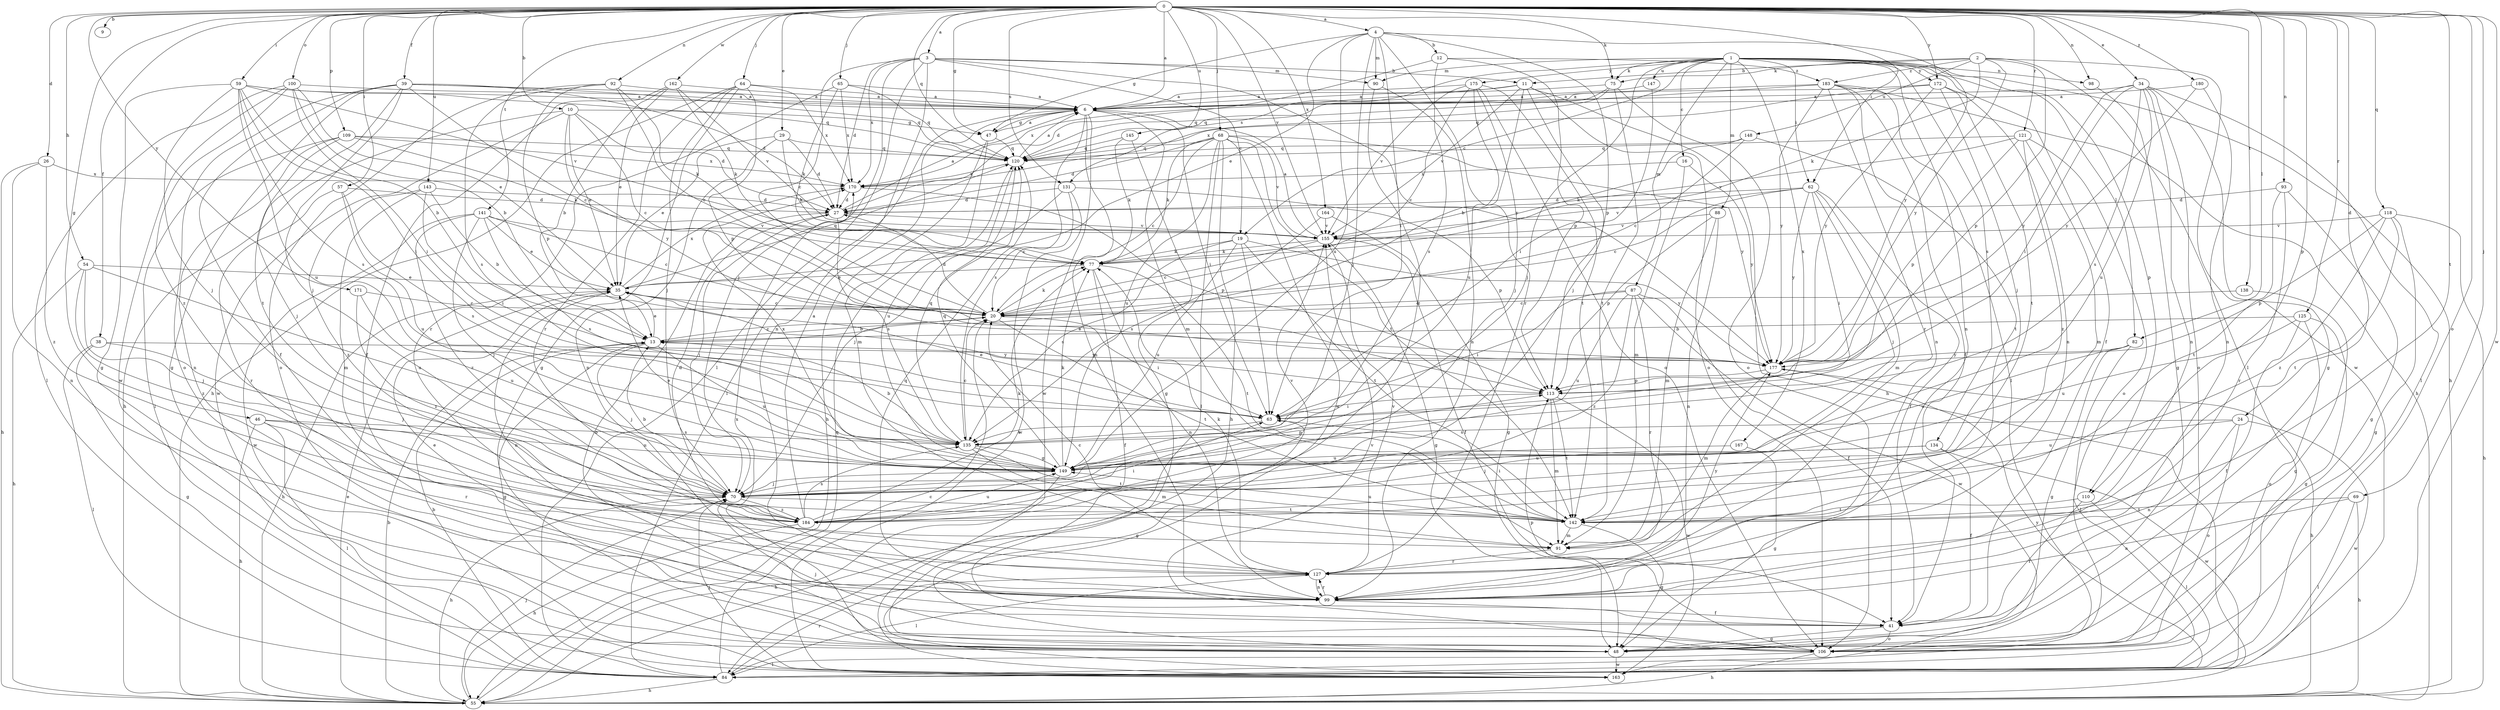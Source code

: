 strict digraph  {
0;
1;
2;
3;
4;
6;
9;
10;
11;
12;
13;
16;
19;
20;
24;
26;
27;
29;
34;
35;
38;
39;
41;
46;
47;
48;
54;
55;
57;
59;
62;
63;
64;
65;
68;
69;
70;
75;
77;
82;
84;
87;
88;
90;
91;
92;
93;
98;
99;
100;
106;
109;
110;
113;
118;
120;
121;
125;
127;
131;
134;
135;
138;
141;
142;
143;
145;
147;
148;
149;
155;
162;
163;
164;
167;
170;
171;
172;
175;
177;
180;
183;
184;
0 -> 3  [label=a];
0 -> 4  [label=a];
0 -> 6  [label=a];
0 -> 9  [label=b];
0 -> 10  [label=b];
0 -> 24  [label=d];
0 -> 26  [label=d];
0 -> 29  [label=e];
0 -> 34  [label=e];
0 -> 38  [label=f];
0 -> 39  [label=f];
0 -> 46  [label=g];
0 -> 47  [label=g];
0 -> 54  [label=h];
0 -> 57  [label=i];
0 -> 59  [label=i];
0 -> 62  [label=i];
0 -> 64  [label=j];
0 -> 65  [label=j];
0 -> 68  [label=j];
0 -> 69  [label=j];
0 -> 75  [label=k];
0 -> 82  [label=l];
0 -> 92  [label=n];
0 -> 93  [label=n];
0 -> 98  [label=n];
0 -> 100  [label=o];
0 -> 106  [label=o];
0 -> 109  [label=p];
0 -> 110  [label=p];
0 -> 118  [label=q];
0 -> 120  [label=q];
0 -> 121  [label=r];
0 -> 125  [label=r];
0 -> 131  [label=s];
0 -> 138  [label=t];
0 -> 141  [label=t];
0 -> 142  [label=t];
0 -> 143  [label=u];
0 -> 145  [label=u];
0 -> 155  [label=v];
0 -> 162  [label=w];
0 -> 163  [label=w];
0 -> 164  [label=x];
0 -> 171  [label=y];
0 -> 172  [label=y];
0 -> 180  [label=z];
1 -> 16  [label=c];
1 -> 19  [label=c];
1 -> 41  [label=f];
1 -> 55  [label=h];
1 -> 62  [label=i];
1 -> 70  [label=j];
1 -> 75  [label=k];
1 -> 82  [label=l];
1 -> 87  [label=m];
1 -> 88  [label=m];
1 -> 90  [label=m];
1 -> 98  [label=n];
1 -> 99  [label=n];
1 -> 110  [label=p];
1 -> 131  [label=s];
1 -> 134  [label=s];
1 -> 147  [label=u];
1 -> 167  [label=x];
1 -> 172  [label=y];
1 -> 175  [label=y];
2 -> 11  [label=b];
2 -> 75  [label=k];
2 -> 77  [label=k];
2 -> 84  [label=l];
2 -> 113  [label=p];
2 -> 148  [label=u];
2 -> 163  [label=w];
2 -> 177  [label=y];
2 -> 183  [label=z];
3 -> 11  [label=b];
3 -> 19  [label=c];
3 -> 20  [label=c];
3 -> 27  [label=d];
3 -> 70  [label=j];
3 -> 84  [label=l];
3 -> 90  [label=m];
3 -> 99  [label=n];
3 -> 170  [label=x];
3 -> 177  [label=y];
4 -> 12  [label=b];
4 -> 35  [label=e];
4 -> 47  [label=g];
4 -> 63  [label=i];
4 -> 70  [label=j];
4 -> 90  [label=m];
4 -> 113  [label=p];
4 -> 127  [label=r];
4 -> 149  [label=u];
4 -> 177  [label=y];
6 -> 47  [label=g];
6 -> 63  [label=i];
6 -> 84  [label=l];
6 -> 91  [label=m];
6 -> 99  [label=n];
6 -> 135  [label=s];
6 -> 163  [label=w];
10 -> 20  [label=c];
10 -> 27  [label=d];
10 -> 35  [label=e];
10 -> 47  [label=g];
10 -> 55  [label=h];
10 -> 163  [label=w];
10 -> 177  [label=y];
11 -> 6  [label=a];
11 -> 55  [label=h];
11 -> 70  [label=j];
11 -> 106  [label=o];
11 -> 149  [label=u];
11 -> 155  [label=v];
11 -> 170  [label=x];
12 -> 27  [label=d];
12 -> 113  [label=p];
12 -> 135  [label=s];
12 -> 183  [label=z];
13 -> 20  [label=c];
13 -> 35  [label=e];
13 -> 48  [label=g];
13 -> 70  [label=j];
13 -> 149  [label=u];
13 -> 177  [label=y];
16 -> 91  [label=m];
16 -> 170  [label=x];
16 -> 177  [label=y];
19 -> 63  [label=i];
19 -> 77  [label=k];
19 -> 135  [label=s];
19 -> 142  [label=t];
19 -> 149  [label=u];
19 -> 177  [label=y];
20 -> 13  [label=b];
20 -> 27  [label=d];
20 -> 63  [label=i];
20 -> 77  [label=k];
20 -> 142  [label=t];
24 -> 99  [label=n];
24 -> 106  [label=o];
24 -> 135  [label=s];
24 -> 149  [label=u];
24 -> 163  [label=w];
26 -> 55  [label=h];
26 -> 99  [label=n];
26 -> 170  [label=x];
26 -> 184  [label=z];
27 -> 6  [label=a];
27 -> 70  [label=j];
27 -> 106  [label=o];
27 -> 135  [label=s];
27 -> 155  [label=v];
29 -> 27  [label=d];
29 -> 35  [label=e];
29 -> 77  [label=k];
29 -> 99  [label=n];
29 -> 120  [label=q];
34 -> 6  [label=a];
34 -> 48  [label=g];
34 -> 63  [label=i];
34 -> 84  [label=l];
34 -> 99  [label=n];
34 -> 106  [label=o];
34 -> 135  [label=s];
34 -> 149  [label=u];
34 -> 177  [label=y];
35 -> 20  [label=c];
35 -> 55  [label=h];
35 -> 99  [label=n];
35 -> 120  [label=q];
35 -> 170  [label=x];
38 -> 48  [label=g];
38 -> 70  [label=j];
38 -> 84  [label=l];
38 -> 177  [label=y];
39 -> 6  [label=a];
39 -> 20  [label=c];
39 -> 27  [label=d];
39 -> 41  [label=f];
39 -> 48  [label=g];
39 -> 70  [label=j];
39 -> 106  [label=o];
39 -> 120  [label=q];
39 -> 142  [label=t];
41 -> 48  [label=g];
41 -> 106  [label=o];
46 -> 55  [label=h];
46 -> 84  [label=l];
46 -> 127  [label=r];
46 -> 135  [label=s];
46 -> 149  [label=u];
47 -> 6  [label=a];
47 -> 55  [label=h];
47 -> 91  [label=m];
47 -> 120  [label=q];
48 -> 163  [label=w];
48 -> 170  [label=x];
54 -> 35  [label=e];
54 -> 55  [label=h];
54 -> 70  [label=j];
54 -> 149  [label=u];
54 -> 184  [label=z];
55 -> 13  [label=b];
55 -> 35  [label=e];
55 -> 70  [label=j];
55 -> 120  [label=q];
57 -> 27  [label=d];
57 -> 127  [label=r];
57 -> 135  [label=s];
57 -> 149  [label=u];
59 -> 6  [label=a];
59 -> 13  [label=b];
59 -> 48  [label=g];
59 -> 63  [label=i];
59 -> 70  [label=j];
59 -> 120  [label=q];
59 -> 135  [label=s];
59 -> 149  [label=u];
59 -> 155  [label=v];
62 -> 20  [label=c];
62 -> 27  [label=d];
62 -> 41  [label=f];
62 -> 63  [label=i];
62 -> 70  [label=j];
62 -> 91  [label=m];
62 -> 155  [label=v];
62 -> 177  [label=y];
63 -> 35  [label=e];
63 -> 48  [label=g];
63 -> 135  [label=s];
64 -> 6  [label=a];
64 -> 48  [label=g];
64 -> 55  [label=h];
64 -> 70  [label=j];
64 -> 113  [label=p];
64 -> 127  [label=r];
64 -> 170  [label=x];
65 -> 6  [label=a];
65 -> 77  [label=k];
65 -> 120  [label=q];
65 -> 127  [label=r];
65 -> 170  [label=x];
68 -> 20  [label=c];
68 -> 27  [label=d];
68 -> 55  [label=h];
68 -> 77  [label=k];
68 -> 84  [label=l];
68 -> 120  [label=q];
68 -> 142  [label=t];
68 -> 149  [label=u];
68 -> 155  [label=v];
68 -> 163  [label=w];
68 -> 177  [label=y];
69 -> 55  [label=h];
69 -> 84  [label=l];
69 -> 99  [label=n];
69 -> 142  [label=t];
70 -> 13  [label=b];
70 -> 55  [label=h];
70 -> 142  [label=t];
70 -> 184  [label=z];
75 -> 6  [label=a];
75 -> 106  [label=o];
75 -> 120  [label=q];
75 -> 142  [label=t];
75 -> 170  [label=x];
77 -> 35  [label=e];
77 -> 41  [label=f];
77 -> 99  [label=n];
77 -> 142  [label=t];
82 -> 48  [label=g];
82 -> 84  [label=l];
82 -> 149  [label=u];
82 -> 177  [label=y];
84 -> 13  [label=b];
84 -> 20  [label=c];
84 -> 55  [label=h];
84 -> 127  [label=r];
87 -> 20  [label=c];
87 -> 41  [label=f];
87 -> 63  [label=i];
87 -> 127  [label=r];
87 -> 149  [label=u];
87 -> 163  [label=w];
87 -> 184  [label=z];
88 -> 91  [label=m];
88 -> 99  [label=n];
88 -> 113  [label=p];
88 -> 155  [label=v];
90 -> 99  [label=n];
90 -> 184  [label=z];
91 -> 127  [label=r];
92 -> 6  [label=a];
92 -> 20  [label=c];
92 -> 77  [label=k];
92 -> 106  [label=o];
92 -> 113  [label=p];
92 -> 135  [label=s];
93 -> 27  [label=d];
93 -> 48  [label=g];
93 -> 127  [label=r];
93 -> 142  [label=t];
98 -> 48  [label=g];
99 -> 35  [label=e];
99 -> 41  [label=f];
99 -> 120  [label=q];
99 -> 127  [label=r];
100 -> 6  [label=a];
100 -> 13  [label=b];
100 -> 35  [label=e];
100 -> 63  [label=i];
100 -> 84  [label=l];
100 -> 163  [label=w];
100 -> 184  [label=z];
106 -> 55  [label=h];
106 -> 70  [label=j];
106 -> 84  [label=l];
106 -> 113  [label=p];
106 -> 155  [label=v];
109 -> 70  [label=j];
109 -> 77  [label=k];
109 -> 84  [label=l];
109 -> 99  [label=n];
109 -> 120  [label=q];
109 -> 170  [label=x];
110 -> 41  [label=f];
110 -> 84  [label=l];
110 -> 142  [label=t];
113 -> 63  [label=i];
113 -> 91  [label=m];
113 -> 142  [label=t];
113 -> 163  [label=w];
118 -> 48  [label=g];
118 -> 55  [label=h];
118 -> 113  [label=p];
118 -> 142  [label=t];
118 -> 155  [label=v];
118 -> 184  [label=z];
120 -> 6  [label=a];
120 -> 149  [label=u];
120 -> 170  [label=x];
121 -> 91  [label=m];
121 -> 106  [label=o];
121 -> 113  [label=p];
121 -> 120  [label=q];
121 -> 155  [label=v];
121 -> 184  [label=z];
125 -> 13  [label=b];
125 -> 41  [label=f];
125 -> 48  [label=g];
125 -> 106  [label=o];
125 -> 149  [label=u];
127 -> 20  [label=c];
127 -> 77  [label=k];
127 -> 84  [label=l];
127 -> 99  [label=n];
127 -> 155  [label=v];
127 -> 177  [label=y];
131 -> 20  [label=c];
131 -> 27  [label=d];
131 -> 70  [label=j];
131 -> 113  [label=p];
131 -> 163  [label=w];
134 -> 41  [label=f];
134 -> 70  [label=j];
134 -> 149  [label=u];
134 -> 163  [label=w];
135 -> 13  [label=b];
135 -> 20  [label=c];
135 -> 91  [label=m];
135 -> 120  [label=q];
135 -> 142  [label=t];
135 -> 149  [label=g];
138 -> 20  [label=c];
138 -> 48  [label=g];
141 -> 20  [label=c];
141 -> 35  [label=e];
141 -> 70  [label=j];
141 -> 135  [label=s];
141 -> 155  [label=v];
141 -> 163  [label=w];
141 -> 184  [label=z];
142 -> 48  [label=g];
142 -> 63  [label=i];
142 -> 91  [label=m];
142 -> 149  [label=u];
143 -> 13  [label=b];
143 -> 27  [label=d];
143 -> 63  [label=i];
143 -> 91  [label=m];
143 -> 184  [label=z];
145 -> 48  [label=g];
145 -> 77  [label=k];
145 -> 120  [label=q];
147 -> 6  [label=a];
147 -> 63  [label=i];
148 -> 20  [label=c];
148 -> 77  [label=k];
148 -> 120  [label=q];
148 -> 142  [label=t];
149 -> 35  [label=e];
149 -> 55  [label=h];
149 -> 70  [label=j];
149 -> 77  [label=k];
149 -> 113  [label=p];
149 -> 120  [label=q];
149 -> 170  [label=x];
155 -> 6  [label=a];
155 -> 20  [label=c];
155 -> 41  [label=f];
155 -> 48  [label=g];
155 -> 77  [label=k];
162 -> 6  [label=a];
162 -> 13  [label=b];
162 -> 35  [label=e];
162 -> 41  [label=f];
162 -> 77  [label=k];
162 -> 155  [label=v];
163 -> 70  [label=j];
163 -> 177  [label=y];
164 -> 48  [label=g];
164 -> 135  [label=s];
164 -> 155  [label=v];
167 -> 48  [label=g];
167 -> 149  [label=u];
170 -> 27  [label=d];
170 -> 113  [label=p];
171 -> 20  [label=c];
171 -> 149  [label=u];
171 -> 184  [label=z];
172 -> 6  [label=a];
172 -> 70  [label=j];
172 -> 99  [label=n];
172 -> 120  [label=q];
172 -> 142  [label=t];
172 -> 177  [label=y];
175 -> 6  [label=a];
175 -> 13  [label=b];
175 -> 20  [label=c];
175 -> 70  [label=j];
175 -> 106  [label=o];
175 -> 142  [label=t];
175 -> 155  [label=v];
177 -> 35  [label=e];
177 -> 55  [label=h];
177 -> 91  [label=m];
177 -> 113  [label=p];
180 -> 6  [label=a];
180 -> 99  [label=n];
180 -> 177  [label=y];
183 -> 6  [label=a];
183 -> 41  [label=f];
183 -> 55  [label=h];
183 -> 84  [label=l];
183 -> 99  [label=n];
183 -> 120  [label=q];
183 -> 127  [label=r];
183 -> 177  [label=y];
184 -> 6  [label=a];
184 -> 27  [label=d];
184 -> 55  [label=h];
184 -> 63  [label=i];
184 -> 77  [label=k];
184 -> 135  [label=s];
184 -> 149  [label=u];
184 -> 155  [label=v];
}
